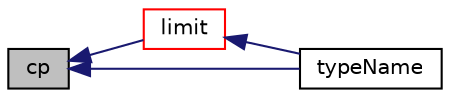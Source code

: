 digraph "cp"
{
  bgcolor="transparent";
  edge [fontname="Helvetica",fontsize="10",labelfontname="Helvetica",labelfontsize="10"];
  node [fontname="Helvetica",fontsize="10",shape=record];
  rankdir="LR";
  Node162 [label="cp",height=0.2,width=0.4,color="black", fillcolor="grey75", style="filled", fontcolor="black"];
  Node162 -> Node163 [dir="back",color="midnightblue",fontsize="10",style="solid",fontname="Helvetica"];
  Node163 [label="limit",height=0.2,width=0.4,color="red",URL="$a31721.html#ab34eeab70d3e56071fdba65dc8d37a80",tooltip="Limit the temperature to be in the range Tlow_ to Thigh_. "];
  Node163 -> Node165 [dir="back",color="midnightblue",fontsize="10",style="solid",fontname="Helvetica"];
  Node165 [label="typeName",height=0.2,width=0.4,color="black",URL="$a31721.html#a561f535eabff4d94fd999c48df4443bd",tooltip="Return the instantiated type name. "];
  Node162 -> Node165 [dir="back",color="midnightblue",fontsize="10",style="solid",fontname="Helvetica"];
}
